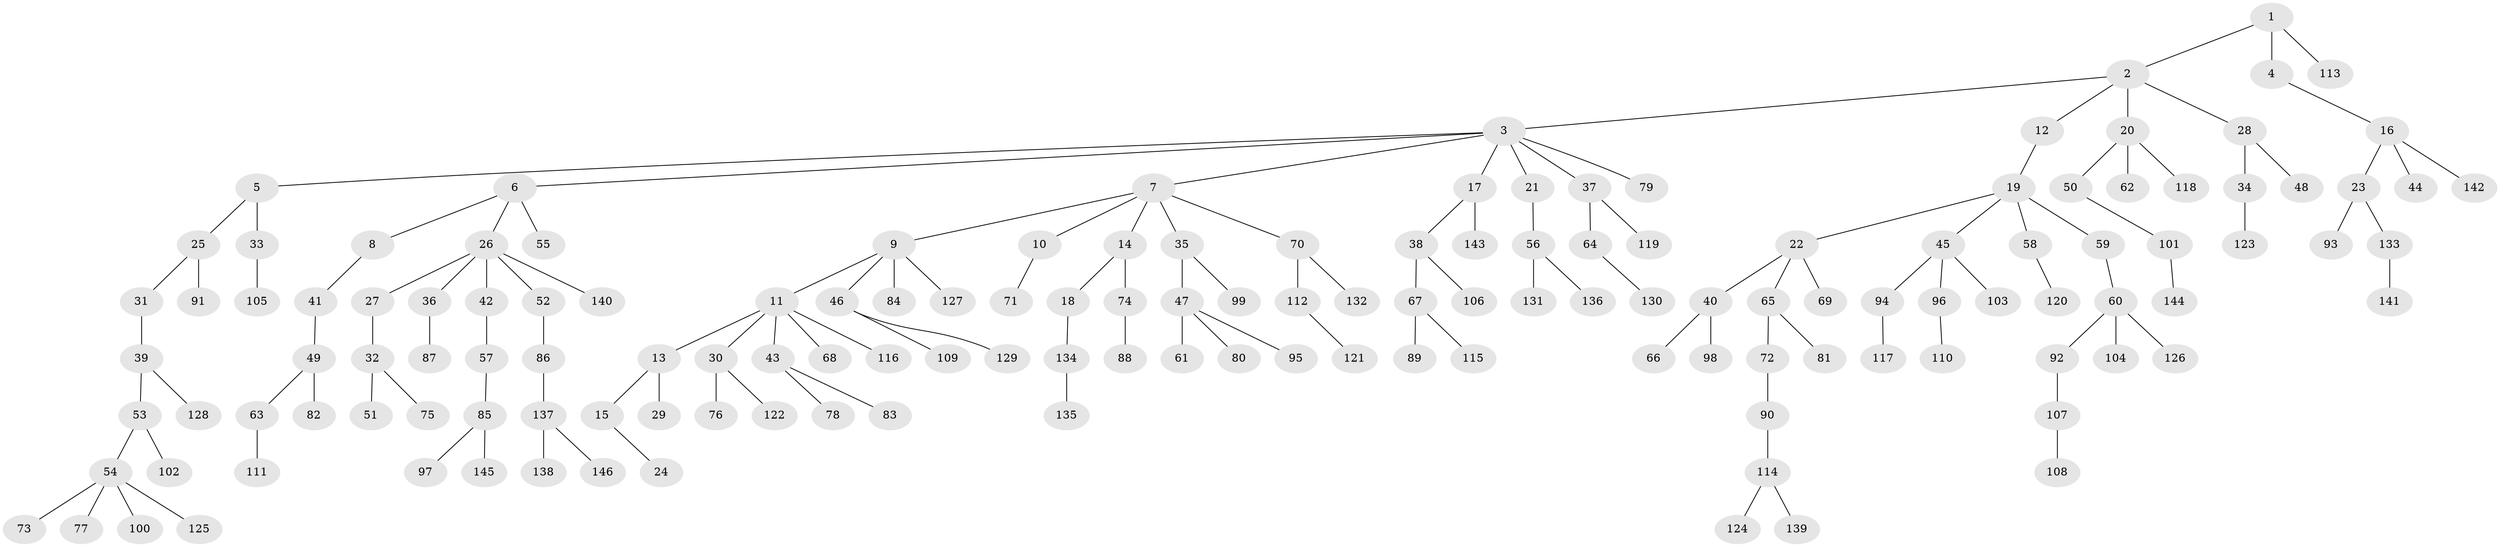 // Generated by graph-tools (version 1.1) at 2025/11/02/27/25 16:11:26]
// undirected, 146 vertices, 145 edges
graph export_dot {
graph [start="1"]
  node [color=gray90,style=filled];
  1;
  2;
  3;
  4;
  5;
  6;
  7;
  8;
  9;
  10;
  11;
  12;
  13;
  14;
  15;
  16;
  17;
  18;
  19;
  20;
  21;
  22;
  23;
  24;
  25;
  26;
  27;
  28;
  29;
  30;
  31;
  32;
  33;
  34;
  35;
  36;
  37;
  38;
  39;
  40;
  41;
  42;
  43;
  44;
  45;
  46;
  47;
  48;
  49;
  50;
  51;
  52;
  53;
  54;
  55;
  56;
  57;
  58;
  59;
  60;
  61;
  62;
  63;
  64;
  65;
  66;
  67;
  68;
  69;
  70;
  71;
  72;
  73;
  74;
  75;
  76;
  77;
  78;
  79;
  80;
  81;
  82;
  83;
  84;
  85;
  86;
  87;
  88;
  89;
  90;
  91;
  92;
  93;
  94;
  95;
  96;
  97;
  98;
  99;
  100;
  101;
  102;
  103;
  104;
  105;
  106;
  107;
  108;
  109;
  110;
  111;
  112;
  113;
  114;
  115;
  116;
  117;
  118;
  119;
  120;
  121;
  122;
  123;
  124;
  125;
  126;
  127;
  128;
  129;
  130;
  131;
  132;
  133;
  134;
  135;
  136;
  137;
  138;
  139;
  140;
  141;
  142;
  143;
  144;
  145;
  146;
  1 -- 2;
  1 -- 4;
  1 -- 113;
  2 -- 3;
  2 -- 12;
  2 -- 20;
  2 -- 28;
  3 -- 5;
  3 -- 6;
  3 -- 7;
  3 -- 17;
  3 -- 21;
  3 -- 37;
  3 -- 79;
  4 -- 16;
  5 -- 25;
  5 -- 33;
  6 -- 8;
  6 -- 26;
  6 -- 55;
  7 -- 9;
  7 -- 10;
  7 -- 14;
  7 -- 35;
  7 -- 70;
  8 -- 41;
  9 -- 11;
  9 -- 46;
  9 -- 84;
  9 -- 127;
  10 -- 71;
  11 -- 13;
  11 -- 30;
  11 -- 43;
  11 -- 68;
  11 -- 116;
  12 -- 19;
  13 -- 15;
  13 -- 29;
  14 -- 18;
  14 -- 74;
  15 -- 24;
  16 -- 23;
  16 -- 44;
  16 -- 142;
  17 -- 38;
  17 -- 143;
  18 -- 134;
  19 -- 22;
  19 -- 45;
  19 -- 58;
  19 -- 59;
  20 -- 50;
  20 -- 62;
  20 -- 118;
  21 -- 56;
  22 -- 40;
  22 -- 65;
  22 -- 69;
  23 -- 93;
  23 -- 133;
  25 -- 31;
  25 -- 91;
  26 -- 27;
  26 -- 36;
  26 -- 42;
  26 -- 52;
  26 -- 140;
  27 -- 32;
  28 -- 34;
  28 -- 48;
  30 -- 76;
  30 -- 122;
  31 -- 39;
  32 -- 51;
  32 -- 75;
  33 -- 105;
  34 -- 123;
  35 -- 47;
  35 -- 99;
  36 -- 87;
  37 -- 64;
  37 -- 119;
  38 -- 67;
  38 -- 106;
  39 -- 53;
  39 -- 128;
  40 -- 66;
  40 -- 98;
  41 -- 49;
  42 -- 57;
  43 -- 78;
  43 -- 83;
  45 -- 94;
  45 -- 96;
  45 -- 103;
  46 -- 109;
  46 -- 129;
  47 -- 61;
  47 -- 80;
  47 -- 95;
  49 -- 63;
  49 -- 82;
  50 -- 101;
  52 -- 86;
  53 -- 54;
  53 -- 102;
  54 -- 73;
  54 -- 77;
  54 -- 100;
  54 -- 125;
  56 -- 131;
  56 -- 136;
  57 -- 85;
  58 -- 120;
  59 -- 60;
  60 -- 92;
  60 -- 104;
  60 -- 126;
  63 -- 111;
  64 -- 130;
  65 -- 72;
  65 -- 81;
  67 -- 89;
  67 -- 115;
  70 -- 112;
  70 -- 132;
  72 -- 90;
  74 -- 88;
  85 -- 97;
  85 -- 145;
  86 -- 137;
  90 -- 114;
  92 -- 107;
  94 -- 117;
  96 -- 110;
  101 -- 144;
  107 -- 108;
  112 -- 121;
  114 -- 124;
  114 -- 139;
  133 -- 141;
  134 -- 135;
  137 -- 138;
  137 -- 146;
}
